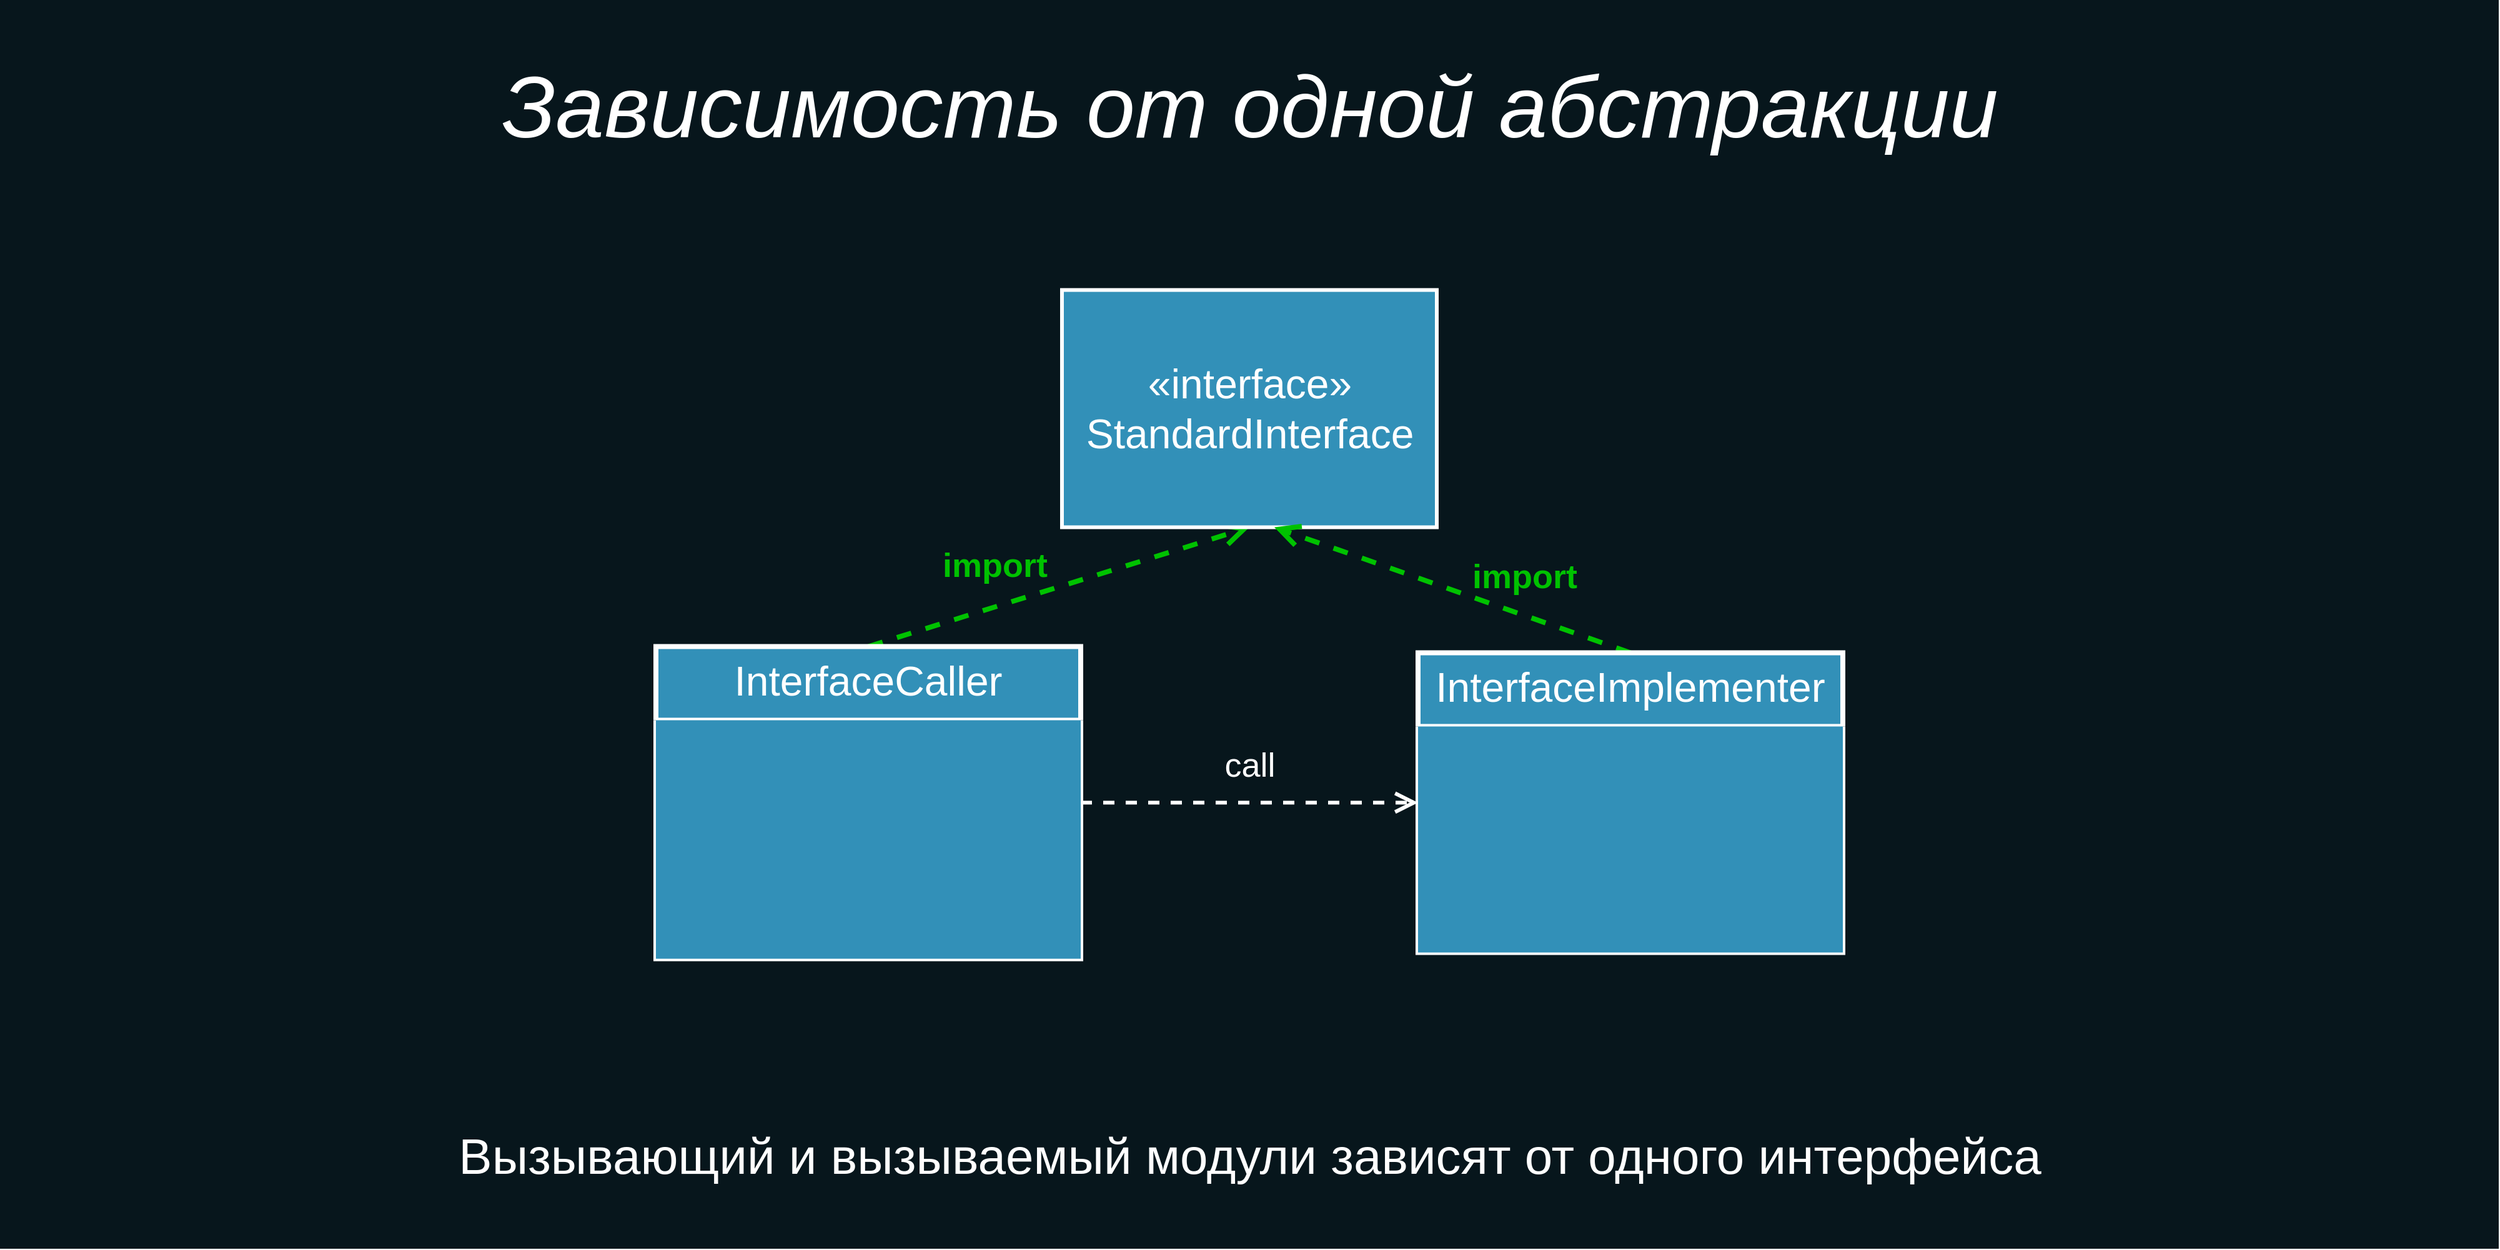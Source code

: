 <mxfile version="13.0.3" type="device"><diagram name="Page-1" id="b5b7bab2-c9e2-2cf4-8b2a-24fd1a2a6d21"><mxGraphModel dx="4512" dy="1174" grid="1" gridSize="10" guides="1" tooltips="1" connect="1" arrows="1" fold="1" page="1" pageScale="1" pageWidth="827" pageHeight="1169" background="#ffffff" math="0" shadow="0"><root><mxCell id="0"/><mxCell id="1" parent="0"/><mxCell id="crDRbli0xWPwZ9U8P9Jx-28" value="" style="rounded=0;whiteSpace=wrap;html=1;fillColor=#07161C;fontSize=30;fontColor=#FFFFFF;strokeColor=none;" parent="1" vertex="1"><mxGeometry x="-1790" y="80" width="2000" height="1000" as="geometry"/></mxCell><mxCell id="jOwIxk3vogOaWyEmxDxG-9" value="&lt;i style=&quot;font-size: 70px;&quot;&gt;Зависимость от одной абстракции&lt;/i&gt;" style="text;html=1;strokeColor=none;fillColor=none;align=center;verticalAlign=middle;whiteSpace=wrap;rounded=0;fontSize=70;fontColor=#FFFFFF;" parent="1" vertex="1"><mxGeometry x="-1472.26" y="130" width="1364.53" height="70" as="geometry"/></mxCell><mxCell id="m7kkx12V2CsE8Tm6eBkF-17" value="call" style="endArrow=open;endSize=12;dashed=1;html=1;labelBackgroundColor=none;strokeColor=#FFFFFF;strokeWidth=3;fontSize=27;fontColor=#FFFFFF;entryX=0;entryY=0.5;entryDx=0;entryDy=0;exitX=1;exitY=0.5;exitDx=0;exitDy=0;" parent="1" source="HJhdJmxSS5BMoj7pObH_-7" target="lnrhcF5-zrZUQGdcZG1h-26" edge="1"><mxGeometry y="30" width="160" relative="1" as="geometry"><mxPoint x="-1200" y="982.76" as="sourcePoint"/><mxPoint x="-1040" y="982.76" as="targetPoint"/><mxPoint as="offset"/></mxGeometry></mxCell><mxCell id="m7kkx12V2CsE8Tm6eBkF-18" value="import" style="endArrow=open;endSize=12;dashed=1;html=1;labelBackgroundColor=none;strokeColor=#00C200;strokeWidth=4;fontSize=27;fontColor=#00C200;entryX=0.5;entryY=1;entryDx=0;entryDy=0;exitX=0.5;exitY=0;exitDx=0;exitDy=0;fontStyle=1" parent="1" source="HJhdJmxSS5BMoj7pObH_-7" target="m7kkx12V2CsE8Tm6eBkF-19" edge="1"><mxGeometry x="-0.274" y="32" width="160" relative="1" as="geometry"><mxPoint x="-915" y="732.76" as="sourcePoint"/><mxPoint x="-790.19" y="592.23" as="targetPoint"/><mxPoint as="offset"/></mxGeometry></mxCell><mxCell id="m7kkx12V2CsE8Tm6eBkF-19" value="«interface»&lt;br&gt;StandardInterface" style="html=1;labelBackgroundColor=none;strokeColor=#FFFFFF;strokeWidth=3;fillColor=#3290B8;fontSize=33;fontColor=#FFFFFF;labelPosition=center;verticalLabelPosition=middle;align=center;verticalAlign=middle;" parent="1" vertex="1"><mxGeometry x="-940" y="312.23" width="300" height="190" as="geometry"/></mxCell><mxCell id="m7kkx12V2CsE8Tm6eBkF-23" value="import" style="endArrow=open;endSize=12;dashed=1;html=1;labelBackgroundColor=none;strokeColor=#00C200;strokeWidth=4;fontSize=27;fontColor=#00C200;exitX=0.5;exitY=0;exitDx=0;exitDy=0;fontStyle=1" parent="1" source="lnrhcF5-zrZUQGdcZG1h-26" edge="1"><mxGeometry x="-0.336" y="-29" width="160" relative="1" as="geometry"><mxPoint x="-1085" y="607.76" as="sourcePoint"/><mxPoint x="-770" y="502.23" as="targetPoint"/><mxPoint as="offset"/></mxGeometry></mxCell><mxCell id="hLZreQe_FY9ixgVDTkz--1" value="&lt;span&gt;Вызывающий и вызываемый модули зависят от одного интерфейса&lt;/span&gt;" style="text;html=1;strokeColor=none;fillColor=none;align=center;verticalAlign=middle;whiteSpace=wrap;rounded=0;fontSize=40;fontColor=#FFFFFF;fontStyle=0" parent="1" vertex="1"><mxGeometry x="-1447.5" y="970" width="1315" height="70" as="geometry"/></mxCell><mxCell id="HJhdJmxSS5BMoj7pObH_-7" value="InterfaceCaller" style="swimlane;fontStyle=0;align=center;verticalAlign=top;childLayout=stackLayout;horizontal=1;startSize=59;horizontalStack=0;resizeParent=1;resizeParentMax=0;resizeLast=0;collapsible=1;marginBottom=0;strokeColor=#FFFFFF;strokeWidth=4;fillColor=#3290B8;fontSize=33;fontColor=#FFFFFF;labelBackgroundColor=none;" parent="1" vertex="1"><mxGeometry x="-1265" y="597.76" width="340" height="250" as="geometry"/></mxCell><mxCell id="HJhdJmxSS5BMoj7pObH_-8" value="" style="text;strokeColor=none;fillColor=#3290B8;align=left;verticalAlign=top;spacingLeft=4;spacingRight=4;overflow=hidden;rotatable=0;points=[[0,0.5],[1,0.5]];portConstraint=eastwest;fontColor=#FFFFFF;fontSize=30;labelBackgroundColor=none;" parent="HJhdJmxSS5BMoj7pObH_-7" vertex="1"><mxGeometry y="59" width="340" height="191" as="geometry"/></mxCell><mxCell id="lnrhcF5-zrZUQGdcZG1h-26" value="InterfaceImplementer" style="swimlane;fontStyle=0;align=center;verticalAlign=top;childLayout=stackLayout;horizontal=1;startSize=59;horizontalStack=0;resizeParent=1;resizeParentMax=0;resizeLast=0;collapsible=1;marginBottom=0;strokeColor=#FFFFFF;strokeWidth=4;fillColor=#3290B8;fontSize=33;fontColor=#FFFFFF;labelBackgroundColor=none;" parent="1" vertex="1"><mxGeometry x="-655" y="602.76" width="340" height="240" as="geometry"/></mxCell><mxCell id="lnrhcF5-zrZUQGdcZG1h-29" value="" style="text;strokeColor=none;fillColor=#3290B8;align=left;verticalAlign=top;spacingLeft=4;spacingRight=4;overflow=hidden;rotatable=0;points=[[0,0.5],[1,0.5]];portConstraint=eastwest;fontColor=#FFFFFF;fontSize=30;labelBackgroundColor=none;" parent="lnrhcF5-zrZUQGdcZG1h-26" vertex="1"><mxGeometry y="59" width="340" height="181" as="geometry"/></mxCell></root></mxGraphModel></diagram></mxfile>